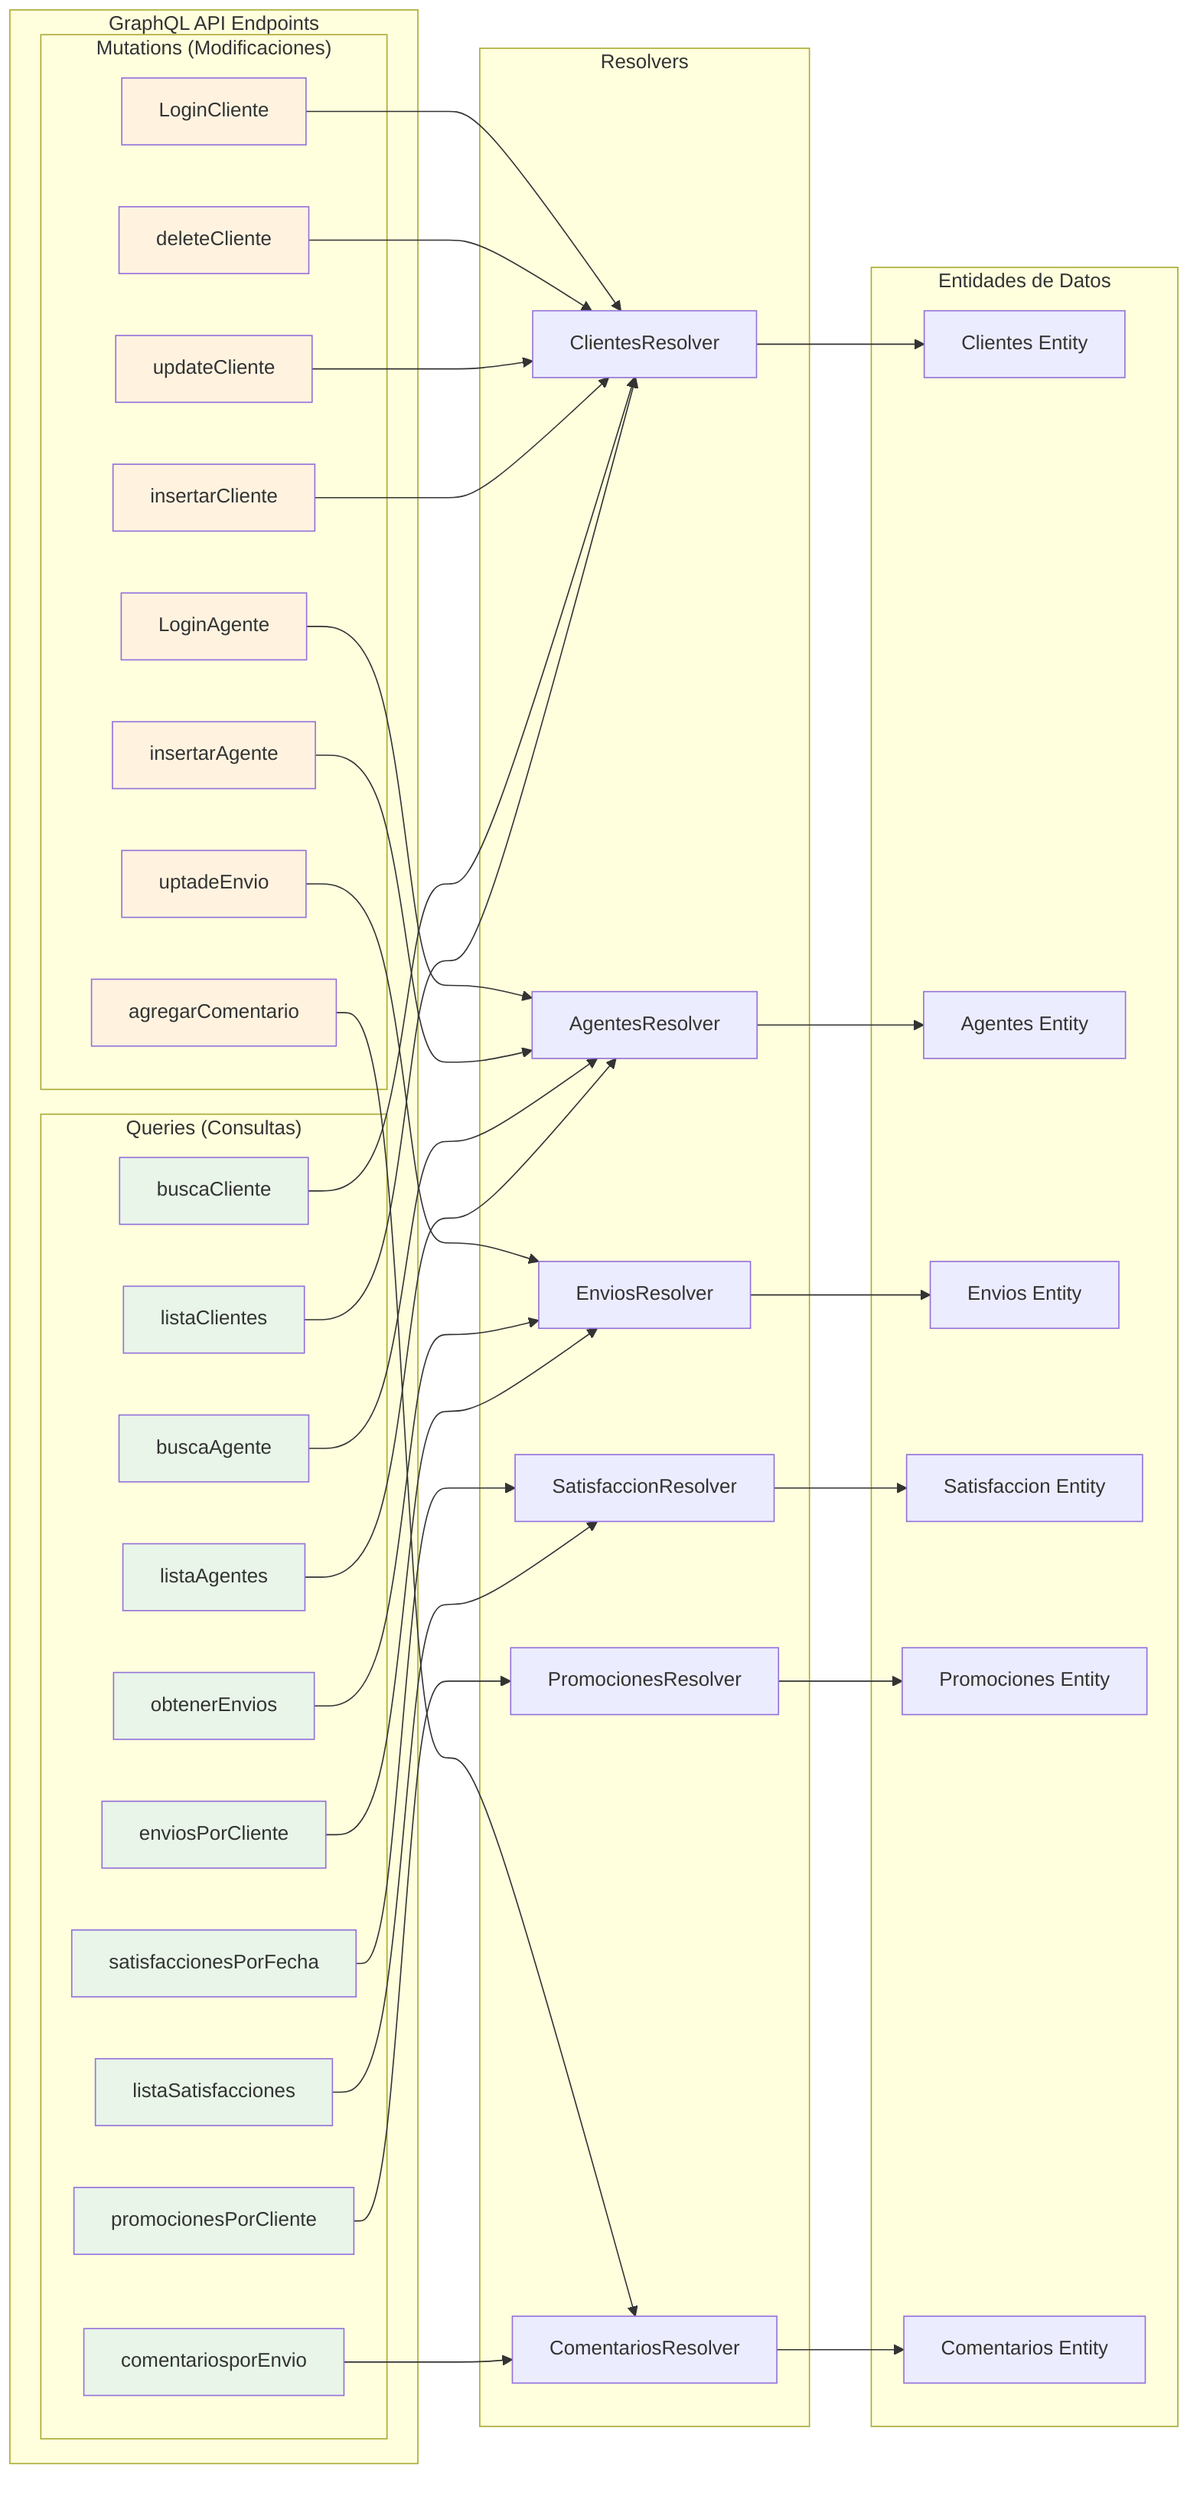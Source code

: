 graph LR
    subgraph "GraphQL API Endpoints"
        subgraph "Queries (Consultas)"
            Q1[listaClientes]
            Q2[buscaCliente]
            Q3[enviosPorCliente]
            Q4[obtenerEnvios]
            Q5[comentariosporEnvio]
            Q6[listaAgentes]
            Q7[buscaAgente]
            Q8[listaSatisfacciones]
            Q9[satisfaccionesPorFecha]
            Q10[promocionesPorCliente]
        end
        
        subgraph "Mutations (Modificaciones)"
            M1[insertarCliente]
            M2[updateCliente]
            M3[deleteCliente]
            M4[LoginCliente]
            M5[insertarAgente]
            M6[LoginAgente]
            M7[uptadeEnvio]
            M8[agregarComentario]
        end
    end
    
    subgraph "Resolvers"
        CR[ClientesResolver]
        AR[AgentesResolver]
        ER[EnviosResolver]
        SAR[SatisfaccionResolver]
        PR[PromocionesResolver]
        COR[ComentariosResolver]
    end
    
    subgraph "Entidades de Datos"
        CE[Clientes Entity]
        AE[Agentes Entity]
        EE[Envios Entity]
        SAE[Satisfaccion Entity]
        PE[Promociones Entity]
        COE[Comentarios Entity]
    end
    
    Q1 --> CR
    Q2 --> CR
    M1 --> CR
    M2 --> CR
    M3 --> CR
    M4 --> CR
    
    Q6 --> AR
    Q7 --> AR
    M5 --> AR
    M6 --> AR
    
    Q3 --> ER
    Q4 --> ER
    M7 --> ER
    
    Q8 --> SAR
    Q9 --> SAR
    
    Q10 --> PR
    
    Q5 --> COR
    M8 --> COR
    
    CR --> CE
    AR --> AE
    ER --> EE
    SAR --> SAE
    PR --> PE
    COR --> COE
    
    style Q1 fill:#e8f5e8
    style Q2 fill:#e8f5e8
    style Q3 fill:#e8f5e8
    style Q4 fill:#e8f5e8
    style Q5 fill:#e8f5e8
    style Q6 fill:#e8f5e8
    style Q7 fill:#e8f5e8
    style Q8 fill:#e8f5e8
    style Q9 fill:#e8f5e8
    style Q10 fill:#e8f5e8
    
    style M1 fill:#fff3e0
    style M2 fill:#fff3e0
    style M3 fill:#fff3e0
    style M4 fill:#fff3e0
    style M5 fill:#fff3e0
    style M6 fill:#fff3e0
    style M7 fill:#fff3e0
    style M8 fill:#fff3e0